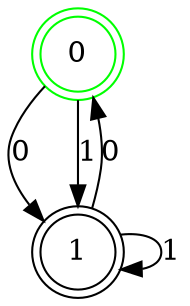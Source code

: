 digraph {
	node [color=green shape=doublecircle]
	0
	node [color=black shape=doublecircle]
	1
	0 -> 1 [label=0]
	0 -> 1 [label=1]
	1 -> 0 [label=0]
	1 -> 1 [label=1]
}
